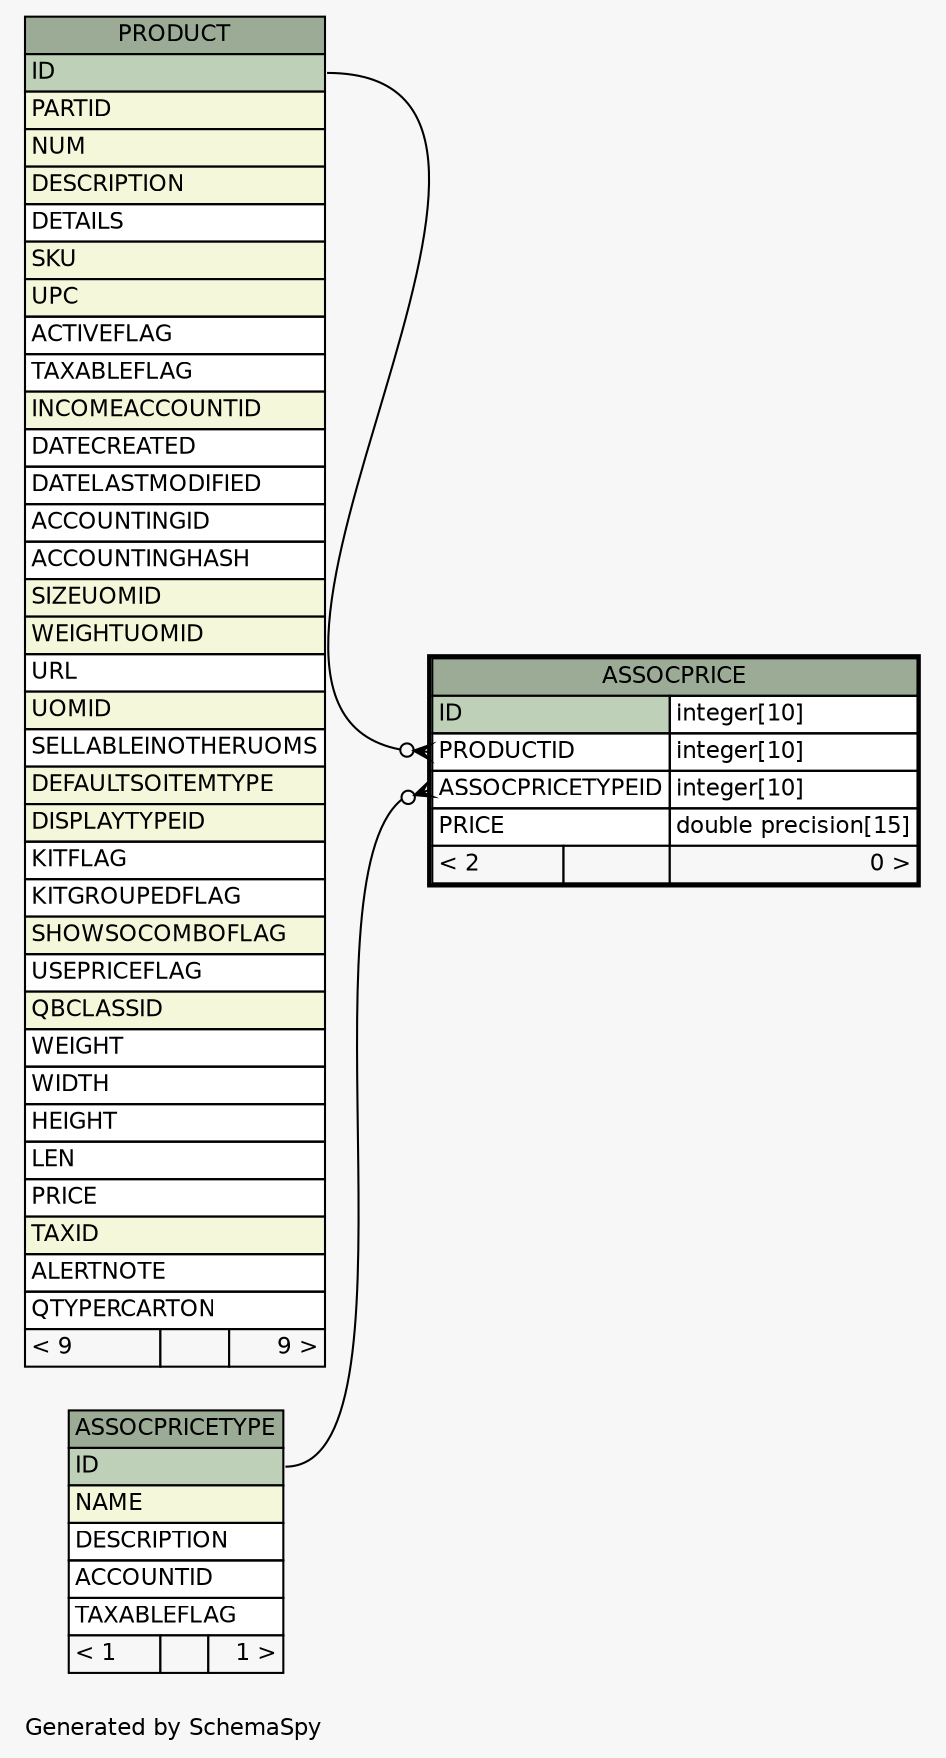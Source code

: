 // dot 2.26.3 on Linux 3.5.0-34-generic
// SchemaSpy rev 590
digraph "oneDegreeRelationshipsDiagram" {
  graph [
    rankdir="RL"
    bgcolor="#f7f7f7"
    label="\nGenerated by SchemaSpy"
    labeljust="l"
    nodesep="0.18"
    ranksep="0.46"
    fontname="Helvetica"
    fontsize="11"
  ];
  node [
    fontname="Helvetica"
    fontsize="11"
    shape="plaintext"
  ];
  edge [
    arrowsize="0.8"
  ];
  "ASSOCPRICE":"ASSOCPRICETYPEID":w -> "ASSOCPRICETYPE":"ID":e [arrowhead=none dir=back arrowtail=crowodot];
  "ASSOCPRICE":"PRODUCTID":w -> "PRODUCT":"ID":e [arrowhead=none dir=back arrowtail=crowodot];
  "ASSOCPRICE" [
    label=<
    <TABLE BORDER="2" CELLBORDER="1" CELLSPACING="0" BGCOLOR="#ffffff">
      <TR><TD COLSPAN="3" BGCOLOR="#9bab96" ALIGN="CENTER">ASSOCPRICE</TD></TR>
      <TR><TD PORT="ID" COLSPAN="2" BGCOLOR="#bed1b8" ALIGN="LEFT">ID</TD><TD PORT="ID.type" ALIGN="LEFT">integer[10]</TD></TR>
      <TR><TD PORT="PRODUCTID" COLSPAN="2" ALIGN="LEFT">PRODUCTID</TD><TD PORT="PRODUCTID.type" ALIGN="LEFT">integer[10]</TD></TR>
      <TR><TD PORT="ASSOCPRICETYPEID" COLSPAN="2" ALIGN="LEFT">ASSOCPRICETYPEID</TD><TD PORT="ASSOCPRICETYPEID.type" ALIGN="LEFT">integer[10]</TD></TR>
      <TR><TD PORT="PRICE" COLSPAN="2" ALIGN="LEFT">PRICE</TD><TD PORT="PRICE.type" ALIGN="LEFT">double precision[15]</TD></TR>
      <TR><TD ALIGN="LEFT" BGCOLOR="#f7f7f7">&lt; 2</TD><TD ALIGN="RIGHT" BGCOLOR="#f7f7f7">  </TD><TD ALIGN="RIGHT" BGCOLOR="#f7f7f7">0 &gt;</TD></TR>
    </TABLE>>
    URL="ASSOCPRICE.html"
    tooltip="ASSOCPRICE"
  ];
  "ASSOCPRICETYPE" [
    label=<
    <TABLE BORDER="0" CELLBORDER="1" CELLSPACING="0" BGCOLOR="#ffffff">
      <TR><TD COLSPAN="3" BGCOLOR="#9bab96" ALIGN="CENTER">ASSOCPRICETYPE</TD></TR>
      <TR><TD PORT="ID" COLSPAN="3" BGCOLOR="#bed1b8" ALIGN="LEFT">ID</TD></TR>
      <TR><TD PORT="NAME" COLSPAN="3" BGCOLOR="#f4f7da" ALIGN="LEFT">NAME</TD></TR>
      <TR><TD PORT="DESCRIPTION" COLSPAN="3" ALIGN="LEFT">DESCRIPTION</TD></TR>
      <TR><TD PORT="ACCOUNTID" COLSPAN="3" ALIGN="LEFT">ACCOUNTID</TD></TR>
      <TR><TD PORT="TAXABLEFLAG" COLSPAN="3" ALIGN="LEFT">TAXABLEFLAG</TD></TR>
      <TR><TD ALIGN="LEFT" BGCOLOR="#f7f7f7">&lt; 1</TD><TD ALIGN="RIGHT" BGCOLOR="#f7f7f7">  </TD><TD ALIGN="RIGHT" BGCOLOR="#f7f7f7">1 &gt;</TD></TR>
    </TABLE>>
    URL="ASSOCPRICETYPE.html"
    tooltip="ASSOCPRICETYPE"
  ];
  "PRODUCT" [
    label=<
    <TABLE BORDER="0" CELLBORDER="1" CELLSPACING="0" BGCOLOR="#ffffff">
      <TR><TD COLSPAN="3" BGCOLOR="#9bab96" ALIGN="CENTER">PRODUCT</TD></TR>
      <TR><TD PORT="ID" COLSPAN="3" BGCOLOR="#bed1b8" ALIGN="LEFT">ID</TD></TR>
      <TR><TD PORT="PARTID" COLSPAN="3" BGCOLOR="#f4f7da" ALIGN="LEFT">PARTID</TD></TR>
      <TR><TD PORT="NUM" COLSPAN="3" BGCOLOR="#f4f7da" ALIGN="LEFT">NUM</TD></TR>
      <TR><TD PORT="DESCRIPTION" COLSPAN="3" BGCOLOR="#f4f7da" ALIGN="LEFT">DESCRIPTION</TD></TR>
      <TR><TD PORT="DETAILS" COLSPAN="3" ALIGN="LEFT">DETAILS</TD></TR>
      <TR><TD PORT="SKU" COLSPAN="3" BGCOLOR="#f4f7da" ALIGN="LEFT">SKU</TD></TR>
      <TR><TD PORT="UPC" COLSPAN="3" BGCOLOR="#f4f7da" ALIGN="LEFT">UPC</TD></TR>
      <TR><TD PORT="ACTIVEFLAG" COLSPAN="3" ALIGN="LEFT">ACTIVEFLAG</TD></TR>
      <TR><TD PORT="TAXABLEFLAG" COLSPAN="3" ALIGN="LEFT">TAXABLEFLAG</TD></TR>
      <TR><TD PORT="INCOMEACCOUNTID" COLSPAN="3" BGCOLOR="#f4f7da" ALIGN="LEFT">INCOMEACCOUNTID</TD></TR>
      <TR><TD PORT="DATECREATED" COLSPAN="3" ALIGN="LEFT">DATECREATED</TD></TR>
      <TR><TD PORT="DATELASTMODIFIED" COLSPAN="3" ALIGN="LEFT">DATELASTMODIFIED</TD></TR>
      <TR><TD PORT="ACCOUNTINGID" COLSPAN="3" ALIGN="LEFT">ACCOUNTINGID</TD></TR>
      <TR><TD PORT="ACCOUNTINGHASH" COLSPAN="3" ALIGN="LEFT">ACCOUNTINGHASH</TD></TR>
      <TR><TD PORT="SIZEUOMID" COLSPAN="3" BGCOLOR="#f4f7da" ALIGN="LEFT">SIZEUOMID</TD></TR>
      <TR><TD PORT="WEIGHTUOMID" COLSPAN="3" BGCOLOR="#f4f7da" ALIGN="LEFT">WEIGHTUOMID</TD></TR>
      <TR><TD PORT="URL" COLSPAN="3" ALIGN="LEFT">URL</TD></TR>
      <TR><TD PORT="UOMID" COLSPAN="3" BGCOLOR="#f4f7da" ALIGN="LEFT">UOMID</TD></TR>
      <TR><TD PORT="SELLABLEINOTHERUOMS" COLSPAN="3" ALIGN="LEFT">SELLABLEINOTHERUOMS</TD></TR>
      <TR><TD PORT="DEFAULTSOITEMTYPE" COLSPAN="3" BGCOLOR="#f4f7da" ALIGN="LEFT">DEFAULTSOITEMTYPE</TD></TR>
      <TR><TD PORT="DISPLAYTYPEID" COLSPAN="3" BGCOLOR="#f4f7da" ALIGN="LEFT">DISPLAYTYPEID</TD></TR>
      <TR><TD PORT="KITFLAG" COLSPAN="3" ALIGN="LEFT">KITFLAG</TD></TR>
      <TR><TD PORT="KITGROUPEDFLAG" COLSPAN="3" ALIGN="LEFT">KITGROUPEDFLAG</TD></TR>
      <TR><TD PORT="SHOWSOCOMBOFLAG" COLSPAN="3" BGCOLOR="#f4f7da" ALIGN="LEFT">SHOWSOCOMBOFLAG</TD></TR>
      <TR><TD PORT="USEPRICEFLAG" COLSPAN="3" ALIGN="LEFT">USEPRICEFLAG</TD></TR>
      <TR><TD PORT="QBCLASSID" COLSPAN="3" BGCOLOR="#f4f7da" ALIGN="LEFT">QBCLASSID</TD></TR>
      <TR><TD PORT="WEIGHT" COLSPAN="3" ALIGN="LEFT">WEIGHT</TD></TR>
      <TR><TD PORT="WIDTH" COLSPAN="3" ALIGN="LEFT">WIDTH</TD></TR>
      <TR><TD PORT="HEIGHT" COLSPAN="3" ALIGN="LEFT">HEIGHT</TD></TR>
      <TR><TD PORT="LEN" COLSPAN="3" ALIGN="LEFT">LEN</TD></TR>
      <TR><TD PORT="PRICE" COLSPAN="3" ALIGN="LEFT">PRICE</TD></TR>
      <TR><TD PORT="TAXID" COLSPAN="3" BGCOLOR="#f4f7da" ALIGN="LEFT">TAXID</TD></TR>
      <TR><TD PORT="ALERTNOTE" COLSPAN="3" ALIGN="LEFT">ALERTNOTE</TD></TR>
      <TR><TD PORT="QTYPERCARTON" COLSPAN="3" ALIGN="LEFT">QTYPERCARTON</TD></TR>
      <TR><TD ALIGN="LEFT" BGCOLOR="#f7f7f7">&lt; 9</TD><TD ALIGN="RIGHT" BGCOLOR="#f7f7f7">  </TD><TD ALIGN="RIGHT" BGCOLOR="#f7f7f7">9 &gt;</TD></TR>
    </TABLE>>
    URL="PRODUCT.html"
    tooltip="PRODUCT"
  ];
}
